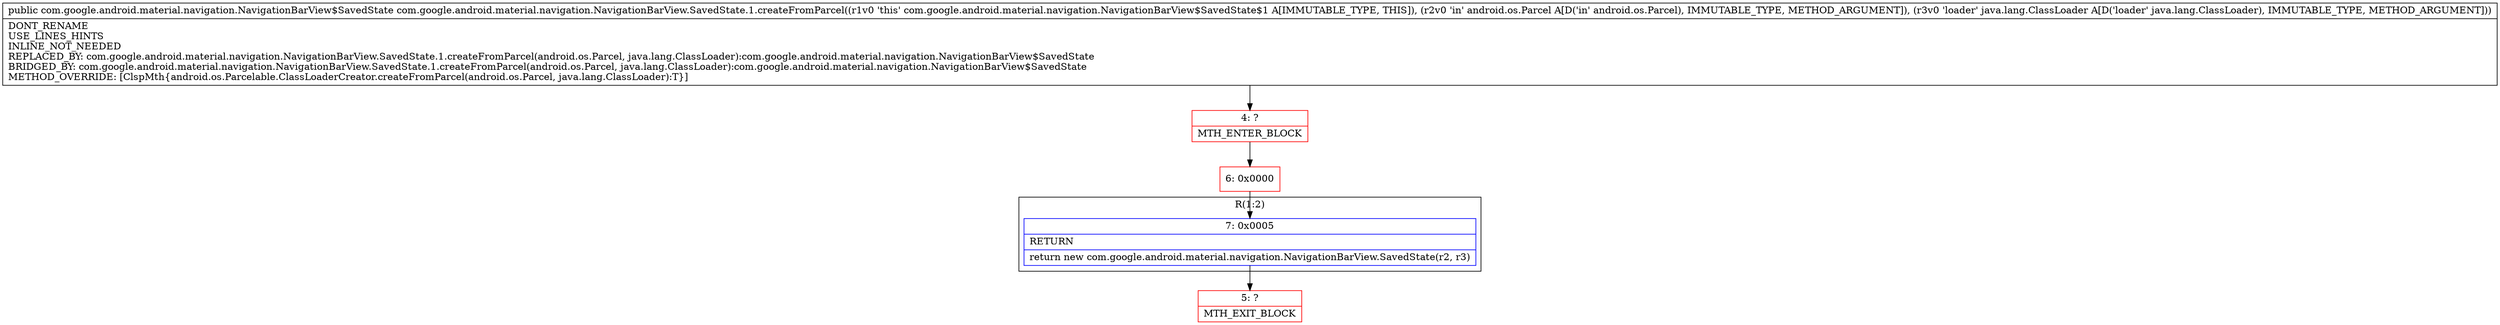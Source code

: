 digraph "CFG forcom.google.android.material.navigation.NavigationBarView.SavedState.1.createFromParcel(Landroid\/os\/Parcel;Ljava\/lang\/ClassLoader;)Lcom\/google\/android\/material\/navigation\/NavigationBarView$SavedState;" {
subgraph cluster_Region_111910126 {
label = "R(1:2)";
node [shape=record,color=blue];
Node_7 [shape=record,label="{7\:\ 0x0005|RETURN\l|return new com.google.android.material.navigation.NavigationBarView.SavedState(r2, r3)\l}"];
}
Node_4 [shape=record,color=red,label="{4\:\ ?|MTH_ENTER_BLOCK\l}"];
Node_6 [shape=record,color=red,label="{6\:\ 0x0000}"];
Node_5 [shape=record,color=red,label="{5\:\ ?|MTH_EXIT_BLOCK\l}"];
MethodNode[shape=record,label="{public com.google.android.material.navigation.NavigationBarView$SavedState com.google.android.material.navigation.NavigationBarView.SavedState.1.createFromParcel((r1v0 'this' com.google.android.material.navigation.NavigationBarView$SavedState$1 A[IMMUTABLE_TYPE, THIS]), (r2v0 'in' android.os.Parcel A[D('in' android.os.Parcel), IMMUTABLE_TYPE, METHOD_ARGUMENT]), (r3v0 'loader' java.lang.ClassLoader A[D('loader' java.lang.ClassLoader), IMMUTABLE_TYPE, METHOD_ARGUMENT]))  | DONT_RENAME\lUSE_LINES_HINTS\lINLINE_NOT_NEEDED\lREPLACED_BY: com.google.android.material.navigation.NavigationBarView.SavedState.1.createFromParcel(android.os.Parcel, java.lang.ClassLoader):com.google.android.material.navigation.NavigationBarView$SavedState\lBRIDGED_BY: com.google.android.material.navigation.NavigationBarView.SavedState.1.createFromParcel(android.os.Parcel, java.lang.ClassLoader):com.google.android.material.navigation.NavigationBarView$SavedState\lMETHOD_OVERRIDE: [ClspMth\{android.os.Parcelable.ClassLoaderCreator.createFromParcel(android.os.Parcel, java.lang.ClassLoader):T\}]\l}"];
MethodNode -> Node_4;Node_7 -> Node_5;
Node_4 -> Node_6;
Node_6 -> Node_7;
}

